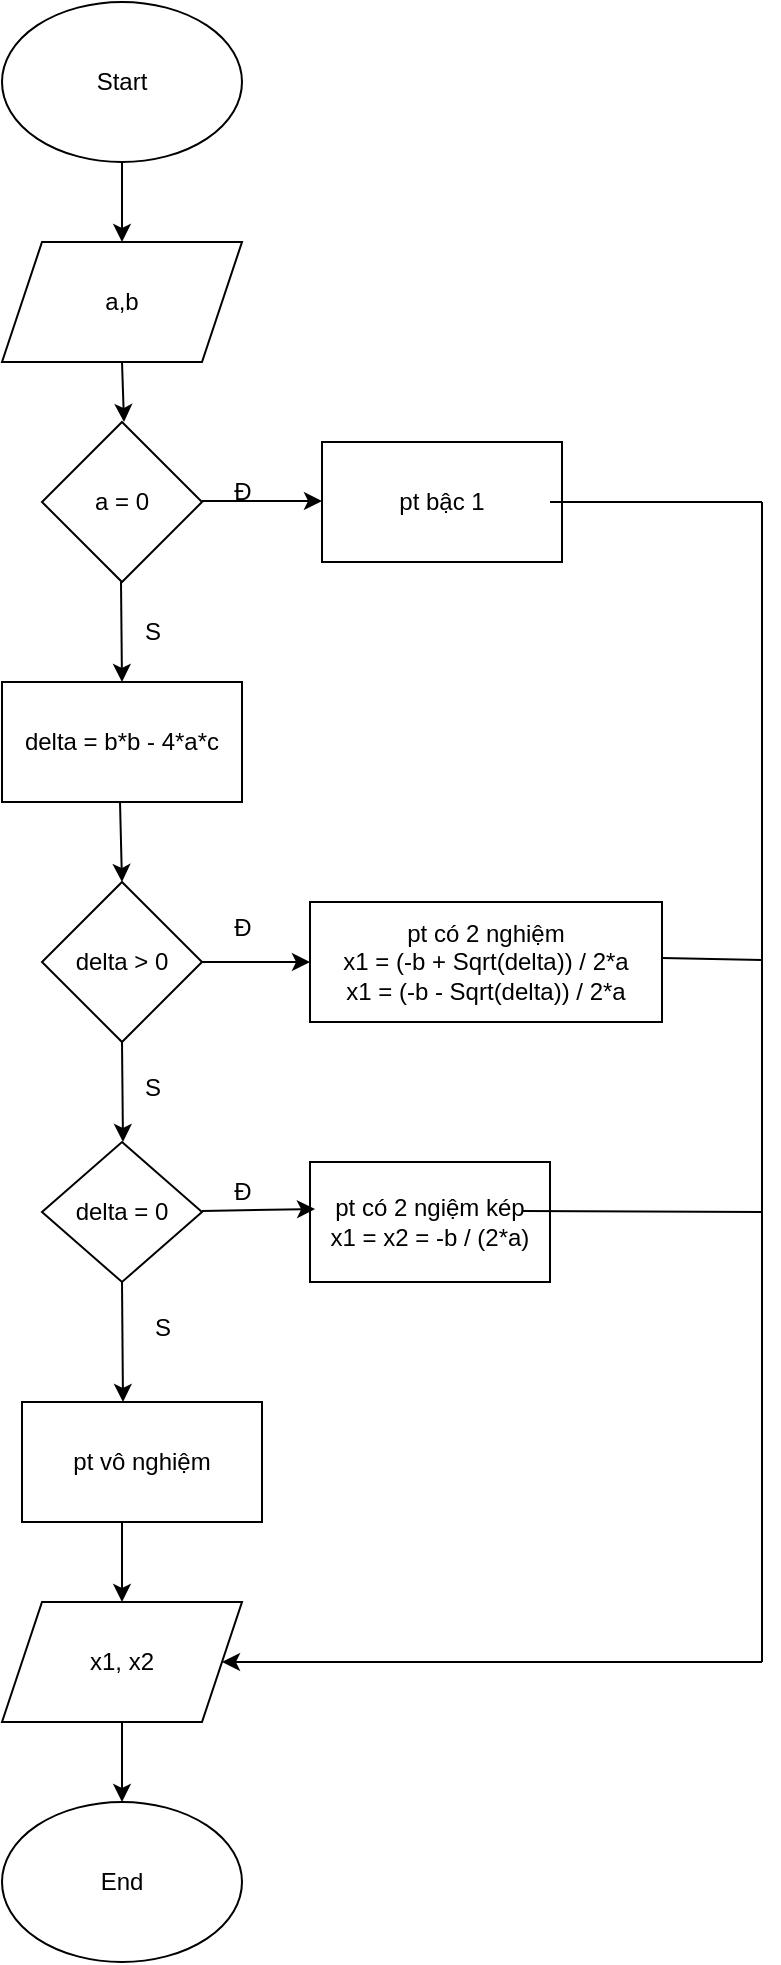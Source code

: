 <mxfile version="22.0.8" type="device">
  <diagram name="Trang-1" id="8PEp2E8-V6UJpedMga6y">
    <mxGraphModel dx="1194" dy="790" grid="1" gridSize="10" guides="1" tooltips="1" connect="1" arrows="1" fold="1" page="1" pageScale="1" pageWidth="827" pageHeight="1169" math="0" shadow="0">
      <root>
        <mxCell id="0" />
        <mxCell id="1" parent="0" />
        <mxCell id="ItuwBVfe0kWuvM1JlpNe-2" value="Start" style="ellipse;whiteSpace=wrap;html=1;" vertex="1" parent="1">
          <mxGeometry x="260" y="10" width="120" height="80" as="geometry" />
        </mxCell>
        <mxCell id="ItuwBVfe0kWuvM1JlpNe-3" value="a,b" style="shape=parallelogram;perimeter=parallelogramPerimeter;whiteSpace=wrap;html=1;fixedSize=1;" vertex="1" parent="1">
          <mxGeometry x="260" y="130" width="120" height="60" as="geometry" />
        </mxCell>
        <mxCell id="ItuwBVfe0kWuvM1JlpNe-4" value="a = 0" style="rhombus;whiteSpace=wrap;html=1;" vertex="1" parent="1">
          <mxGeometry x="280" y="220" width="80" height="80" as="geometry" />
        </mxCell>
        <mxCell id="ItuwBVfe0kWuvM1JlpNe-7" value="pt bậc 1" style="rounded=0;whiteSpace=wrap;html=1;" vertex="1" parent="1">
          <mxGeometry x="420" y="230" width="120" height="60" as="geometry" />
        </mxCell>
        <mxCell id="ItuwBVfe0kWuvM1JlpNe-8" value="" style="endArrow=classic;html=1;rounded=0;entryX=0.5;entryY=0;entryDx=0;entryDy=0;" edge="1" parent="1" target="ItuwBVfe0kWuvM1JlpNe-10">
          <mxGeometry width="50" height="50" relative="1" as="geometry">
            <mxPoint x="319.5" y="300" as="sourcePoint" />
            <mxPoint x="319.5" y="350" as="targetPoint" />
          </mxGeometry>
        </mxCell>
        <mxCell id="ItuwBVfe0kWuvM1JlpNe-9" value="S" style="text;html=1;align=center;verticalAlign=middle;resizable=0;points=[];autosize=1;strokeColor=none;fillColor=none;" vertex="1" parent="1">
          <mxGeometry x="320" y="310" width="30" height="30" as="geometry" />
        </mxCell>
        <mxCell id="ItuwBVfe0kWuvM1JlpNe-10" value="delta = b*b - 4*a*c" style="rounded=0;whiteSpace=wrap;html=1;" vertex="1" parent="1">
          <mxGeometry x="260" y="350" width="120" height="60" as="geometry" />
        </mxCell>
        <mxCell id="ItuwBVfe0kWuvM1JlpNe-11" value="delta &amp;gt; 0" style="rhombus;whiteSpace=wrap;html=1;" vertex="1" parent="1">
          <mxGeometry x="280" y="450" width="80" height="80" as="geometry" />
        </mxCell>
        <mxCell id="ItuwBVfe0kWuvM1JlpNe-12" value="pt có 2 nghiệm&lt;br&gt;x1 = (-b +&amp;nbsp;Sqrt(delta)) / 2*a&lt;br&gt;x1 = (-b - Sqrt(delta)) / 2*a" style="rounded=0;whiteSpace=wrap;html=1;" vertex="1" parent="1">
          <mxGeometry x="414" y="460" width="176" height="60" as="geometry" />
        </mxCell>
        <mxCell id="ItuwBVfe0kWuvM1JlpNe-13" value="delta = 0" style="rhombus;whiteSpace=wrap;html=1;" vertex="1" parent="1">
          <mxGeometry x="280" y="580" width="80" height="70" as="geometry" />
        </mxCell>
        <mxCell id="ItuwBVfe0kWuvM1JlpNe-15" value="pt có 2 ngiệm kép&lt;br&gt;x1 = x2 = -b / (2*a)" style="rounded=0;whiteSpace=wrap;html=1;" vertex="1" parent="1">
          <mxGeometry x="414" y="590" width="120" height="60" as="geometry" />
        </mxCell>
        <mxCell id="ItuwBVfe0kWuvM1JlpNe-16" value="pt vô nghiệm" style="rounded=0;whiteSpace=wrap;html=1;" vertex="1" parent="1">
          <mxGeometry x="270" y="710" width="120" height="60" as="geometry" />
        </mxCell>
        <mxCell id="ItuwBVfe0kWuvM1JlpNe-17" value="" style="endArrow=classic;html=1;rounded=0;" edge="1" parent="1">
          <mxGeometry width="50" height="50" relative="1" as="geometry">
            <mxPoint x="360" y="259.5" as="sourcePoint" />
            <mxPoint x="420" y="259.5" as="targetPoint" />
          </mxGeometry>
        </mxCell>
        <mxCell id="ItuwBVfe0kWuvM1JlpNe-18" value="" style="endArrow=classic;html=1;rounded=0;entryX=0.5;entryY=0;entryDx=0;entryDy=0;" edge="1" parent="1" target="ItuwBVfe0kWuvM1JlpNe-11">
          <mxGeometry width="50" height="50" relative="1" as="geometry">
            <mxPoint x="319" y="410" as="sourcePoint" />
            <mxPoint x="319" y="440" as="targetPoint" />
          </mxGeometry>
        </mxCell>
        <mxCell id="ItuwBVfe0kWuvM1JlpNe-19" value="" style="endArrow=classic;html=1;rounded=0;entryX=0.5;entryY=0;entryDx=0;entryDy=0;" edge="1" parent="1">
          <mxGeometry width="50" height="50" relative="1" as="geometry">
            <mxPoint x="320" y="530" as="sourcePoint" />
            <mxPoint x="320.5" y="580" as="targetPoint" />
          </mxGeometry>
        </mxCell>
        <mxCell id="ItuwBVfe0kWuvM1JlpNe-20" value="" style="endArrow=classic;html=1;rounded=0;entryX=0.5;entryY=0;entryDx=0;entryDy=0;exitX=0.5;exitY=1;exitDx=0;exitDy=0;" edge="1" parent="1" source="ItuwBVfe0kWuvM1JlpNe-13">
          <mxGeometry width="50" height="50" relative="1" as="geometry">
            <mxPoint x="320" y="660" as="sourcePoint" />
            <mxPoint x="320.5" y="710" as="targetPoint" />
          </mxGeometry>
        </mxCell>
        <mxCell id="ItuwBVfe0kWuvM1JlpNe-21" value="" style="endArrow=classic;html=1;rounded=0;entryX=0.021;entryY=0.392;entryDx=0;entryDy=0;entryPerimeter=0;" edge="1" parent="1" target="ItuwBVfe0kWuvM1JlpNe-15">
          <mxGeometry width="50" height="50" relative="1" as="geometry">
            <mxPoint x="360" y="614.5" as="sourcePoint" />
            <mxPoint x="410" y="614.5" as="targetPoint" />
          </mxGeometry>
        </mxCell>
        <mxCell id="ItuwBVfe0kWuvM1JlpNe-22" value="" style="endArrow=classic;html=1;rounded=0;entryX=0;entryY=0.5;entryDx=0;entryDy=0;" edge="1" parent="1" target="ItuwBVfe0kWuvM1JlpNe-12">
          <mxGeometry width="50" height="50" relative="1" as="geometry">
            <mxPoint x="360" y="490" as="sourcePoint" />
            <mxPoint x="360.5" y="540" as="targetPoint" />
          </mxGeometry>
        </mxCell>
        <mxCell id="ItuwBVfe0kWuvM1JlpNe-23" value="Đ" style="text;html=1;align=center;verticalAlign=middle;resizable=0;points=[];autosize=1;strokeColor=none;fillColor=none;" vertex="1" parent="1">
          <mxGeometry x="365" y="240" width="30" height="30" as="geometry" />
        </mxCell>
        <mxCell id="ItuwBVfe0kWuvM1JlpNe-24" value="Đ" style="text;html=1;align=center;verticalAlign=middle;resizable=0;points=[];autosize=1;strokeColor=none;fillColor=none;" vertex="1" parent="1">
          <mxGeometry x="365" y="458" width="30" height="30" as="geometry" />
        </mxCell>
        <mxCell id="ItuwBVfe0kWuvM1JlpNe-25" value="S" style="text;html=1;align=center;verticalAlign=middle;resizable=0;points=[];autosize=1;strokeColor=none;fillColor=none;" vertex="1" parent="1">
          <mxGeometry x="320" y="538" width="30" height="30" as="geometry" />
        </mxCell>
        <mxCell id="ItuwBVfe0kWuvM1JlpNe-27" value="Đ" style="text;html=1;align=center;verticalAlign=middle;resizable=0;points=[];autosize=1;strokeColor=none;fillColor=none;" vertex="1" parent="1">
          <mxGeometry x="365" y="590" width="30" height="30" as="geometry" />
        </mxCell>
        <mxCell id="ItuwBVfe0kWuvM1JlpNe-29" value="S" style="text;html=1;align=center;verticalAlign=middle;resizable=0;points=[];autosize=1;strokeColor=none;fillColor=none;" vertex="1" parent="1">
          <mxGeometry x="325" y="658" width="30" height="30" as="geometry" />
        </mxCell>
        <mxCell id="ItuwBVfe0kWuvM1JlpNe-30" value="" style="endArrow=classic;html=1;rounded=0;" edge="1" parent="1">
          <mxGeometry width="50" height="50" relative="1" as="geometry">
            <mxPoint x="320" y="190" as="sourcePoint" />
            <mxPoint x="321" y="220" as="targetPoint" />
          </mxGeometry>
        </mxCell>
        <mxCell id="ItuwBVfe0kWuvM1JlpNe-31" value="" style="endArrow=classic;html=1;rounded=0;entryX=0.5;entryY=0;entryDx=0;entryDy=0;" edge="1" parent="1" target="ItuwBVfe0kWuvM1JlpNe-3">
          <mxGeometry width="50" height="50" relative="1" as="geometry">
            <mxPoint x="320" y="90" as="sourcePoint" />
            <mxPoint x="320" y="120" as="targetPoint" />
          </mxGeometry>
        </mxCell>
        <mxCell id="ItuwBVfe0kWuvM1JlpNe-32" value="" style="endArrow=none;html=1;rounded=0;" edge="1" parent="1">
          <mxGeometry width="50" height="50" relative="1" as="geometry">
            <mxPoint x="534" y="260" as="sourcePoint" />
            <mxPoint x="640" y="260" as="targetPoint" />
          </mxGeometry>
        </mxCell>
        <mxCell id="ItuwBVfe0kWuvM1JlpNe-33" value="" style="endArrow=none;html=1;rounded=0;" edge="1" parent="1">
          <mxGeometry width="50" height="50" relative="1" as="geometry">
            <mxPoint x="590" y="488" as="sourcePoint" />
            <mxPoint x="640" y="489" as="targetPoint" />
          </mxGeometry>
        </mxCell>
        <mxCell id="ItuwBVfe0kWuvM1JlpNe-34" value="" style="endArrow=none;html=1;rounded=0;" edge="1" parent="1">
          <mxGeometry width="50" height="50" relative="1" as="geometry">
            <mxPoint x="520" y="614.5" as="sourcePoint" />
            <mxPoint x="640" y="615" as="targetPoint" />
          </mxGeometry>
        </mxCell>
        <mxCell id="ItuwBVfe0kWuvM1JlpNe-36" value="" style="endArrow=none;html=1;rounded=0;" edge="1" parent="1">
          <mxGeometry width="50" height="50" relative="1" as="geometry">
            <mxPoint x="640" y="840" as="sourcePoint" />
            <mxPoint x="640" y="260" as="targetPoint" />
          </mxGeometry>
        </mxCell>
        <mxCell id="ItuwBVfe0kWuvM1JlpNe-41" style="edgeStyle=orthogonalEdgeStyle;rounded=0;orthogonalLoop=1;jettySize=auto;html=1;exitX=0.5;exitY=1;exitDx=0;exitDy=0;" edge="1" parent="1" source="ItuwBVfe0kWuvM1JlpNe-37">
          <mxGeometry relative="1" as="geometry">
            <mxPoint x="320" y="910" as="targetPoint" />
          </mxGeometry>
        </mxCell>
        <mxCell id="ItuwBVfe0kWuvM1JlpNe-37" value="x1, x2" style="shape=parallelogram;perimeter=parallelogramPerimeter;whiteSpace=wrap;html=1;fixedSize=1;" vertex="1" parent="1">
          <mxGeometry x="260" y="810" width="120" height="60" as="geometry" />
        </mxCell>
        <mxCell id="ItuwBVfe0kWuvM1JlpNe-38" value="" style="endArrow=classic;html=1;rounded=0;entryX=1;entryY=0.5;entryDx=0;entryDy=0;" edge="1" parent="1" target="ItuwBVfe0kWuvM1JlpNe-37">
          <mxGeometry width="50" height="50" relative="1" as="geometry">
            <mxPoint x="640" y="840" as="sourcePoint" />
            <mxPoint x="690" y="790" as="targetPoint" />
          </mxGeometry>
        </mxCell>
        <mxCell id="ItuwBVfe0kWuvM1JlpNe-39" value="" style="endArrow=classic;html=1;rounded=0;" edge="1" parent="1">
          <mxGeometry width="50" height="50" relative="1" as="geometry">
            <mxPoint x="320" y="770" as="sourcePoint" />
            <mxPoint x="320" y="810" as="targetPoint" />
          </mxGeometry>
        </mxCell>
        <mxCell id="ItuwBVfe0kWuvM1JlpNe-42" value="End" style="ellipse;whiteSpace=wrap;html=1;" vertex="1" parent="1">
          <mxGeometry x="260" y="910" width="120" height="80" as="geometry" />
        </mxCell>
      </root>
    </mxGraphModel>
  </diagram>
</mxfile>
